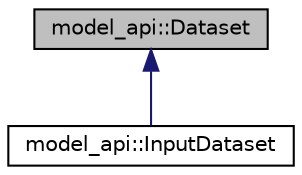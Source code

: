 digraph "model_api::Dataset"
{
  edge [fontname="Helvetica",fontsize="10",labelfontname="Helvetica",labelfontsize="10"];
  node [fontname="Helvetica",fontsize="10",shape=record];
  Node0 [label="model_api::Dataset",height=0.2,width=0.4,color="black", fillcolor="grey75", style="filled", fontcolor="black"];
  Node0 -> Node1 [dir="back",color="midnightblue",fontsize="10",style="solid"];
  Node1 [label="model_api::InputDataset",height=0.2,width=0.4,color="black", fillcolor="white", style="filled",URL="$classmodel__api_1_1InputDataset.html",tooltip="API class that represents an input data set of unknows to be predicted. "];
}
